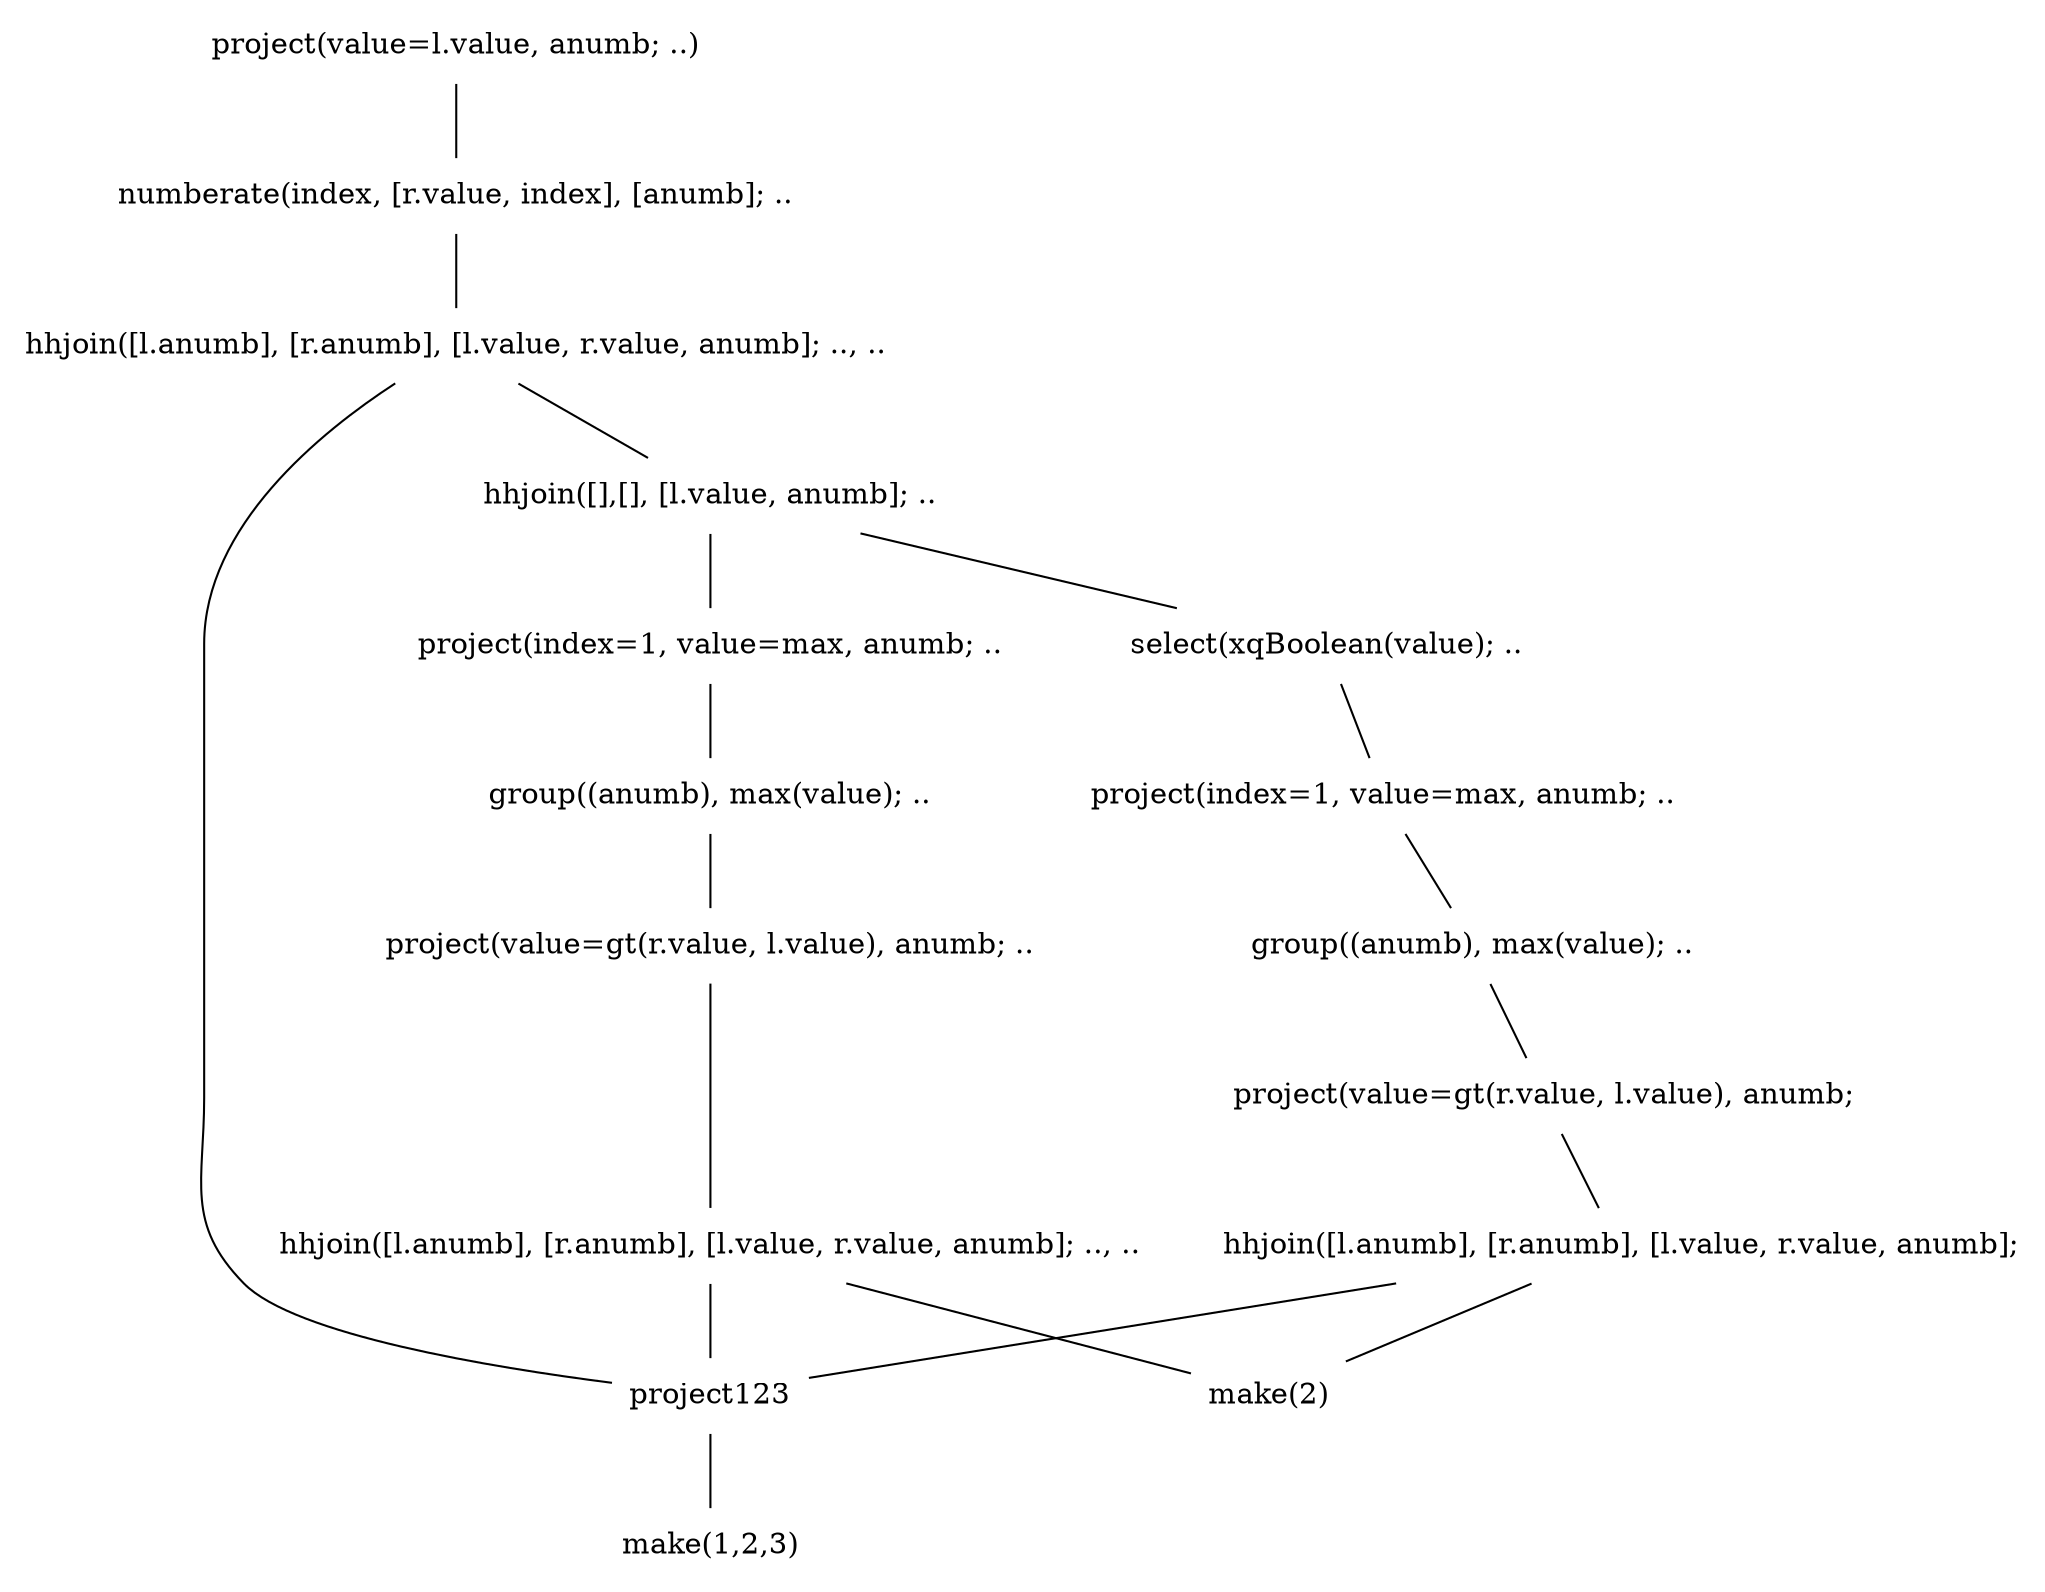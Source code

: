 digraph AST {
edge [color=black, dir=both, weight=1, fontcolor=black, fontname=Helvetica, arrowhead=none,arrowtail=none]
node [shape=plaintext]

// DAGifying nodes
project123->make123;
make123 [label="make(1,2,3)"];
make2 [label="make(2)"];

// Ordinary nodes
project1 [label="project(value=l.value, anumb; ..)"];
numberate1 [label="numberate(index, [r.value, index], [anumb]; .."];
hhjoin1 [label="hhjoin([l.anumb], [r.anumb], [l.value, r.value, anumb]; .., .."];
hhjoin2 [label="hhjoin([],[], [l.value, anumb]; .."];
project2 [label="project(index=1, value=max, anumb; .."];
group1 [label="group((anumb), max(value); .."];
project3 [label="project(value=gt(r.value, l.value), anumb; .."];
hhjoin3 [label="hhjoin([l.anumb], [r.anumb], [l.value, r.value, anumb]; .., .."];

select1 [label="select(xqBoolean(value); .."];
project4 [label="project(index=1, value=max, anumb; .."];
group2 [label="group((anumb), max(value); .."];
project5 [label="project(value=gt(r.value, l.value), anumb;"];
hhjoin4 [label=" hhjoin([l.anumb], [r.anumb], [l.value, r.value, anumb];"];


project1->numberate1;
  numberate1->hhjoin1;
    hhjoin1->hhjoin2;
      hhjoin2->project2;
        project2->group1;
          group1->project3;
            project3->hhjoin3;
               hhjoin3-> project123;
               hhjoin3->make2;
      hhjoin2->select1;
        select1->project4;
          project4->group2;
            group2->project5;
              project5->hhjoin4;
                hhjoin4->project123;
                hhjoin4->make2;
    hhjoin1->project123;               
}
